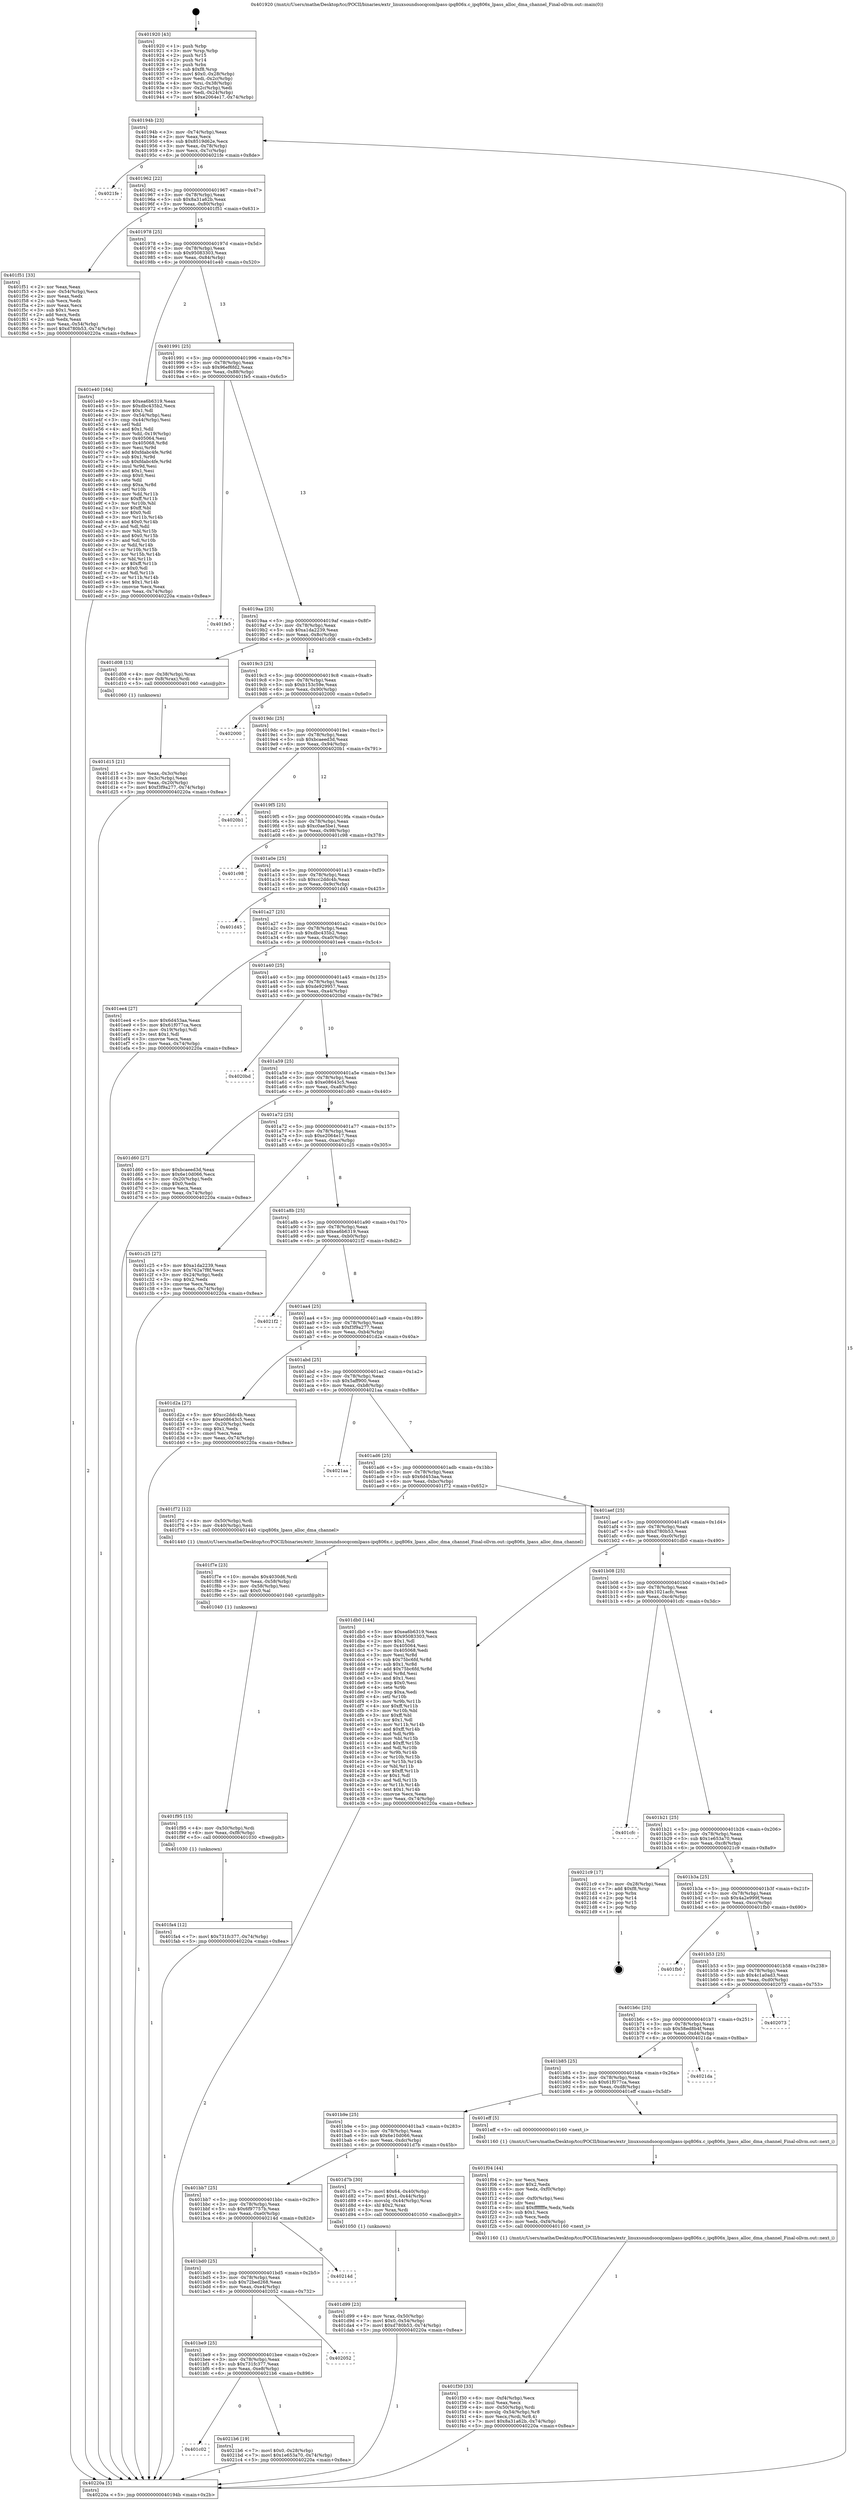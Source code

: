 digraph "0x401920" {
  label = "0x401920 (/mnt/c/Users/mathe/Desktop/tcc/POCII/binaries/extr_linuxsoundsocqcomlpass-ipq806x.c_ipq806x_lpass_alloc_dma_channel_Final-ollvm.out::main(0))"
  labelloc = "t"
  node[shape=record]

  Entry [label="",width=0.3,height=0.3,shape=circle,fillcolor=black,style=filled]
  "0x40194b" [label="{
     0x40194b [23]\l
     | [instrs]\l
     &nbsp;&nbsp;0x40194b \<+3\>: mov -0x74(%rbp),%eax\l
     &nbsp;&nbsp;0x40194e \<+2\>: mov %eax,%ecx\l
     &nbsp;&nbsp;0x401950 \<+6\>: sub $0x8519d62e,%ecx\l
     &nbsp;&nbsp;0x401956 \<+3\>: mov %eax,-0x78(%rbp)\l
     &nbsp;&nbsp;0x401959 \<+3\>: mov %ecx,-0x7c(%rbp)\l
     &nbsp;&nbsp;0x40195c \<+6\>: je 00000000004021fe \<main+0x8de\>\l
  }"]
  "0x4021fe" [label="{
     0x4021fe\l
  }", style=dashed]
  "0x401962" [label="{
     0x401962 [22]\l
     | [instrs]\l
     &nbsp;&nbsp;0x401962 \<+5\>: jmp 0000000000401967 \<main+0x47\>\l
     &nbsp;&nbsp;0x401967 \<+3\>: mov -0x78(%rbp),%eax\l
     &nbsp;&nbsp;0x40196a \<+5\>: sub $0x8a31a62b,%eax\l
     &nbsp;&nbsp;0x40196f \<+3\>: mov %eax,-0x80(%rbp)\l
     &nbsp;&nbsp;0x401972 \<+6\>: je 0000000000401f51 \<main+0x631\>\l
  }"]
  Exit [label="",width=0.3,height=0.3,shape=circle,fillcolor=black,style=filled,peripheries=2]
  "0x401f51" [label="{
     0x401f51 [33]\l
     | [instrs]\l
     &nbsp;&nbsp;0x401f51 \<+2\>: xor %eax,%eax\l
     &nbsp;&nbsp;0x401f53 \<+3\>: mov -0x54(%rbp),%ecx\l
     &nbsp;&nbsp;0x401f56 \<+2\>: mov %eax,%edx\l
     &nbsp;&nbsp;0x401f58 \<+2\>: sub %ecx,%edx\l
     &nbsp;&nbsp;0x401f5a \<+2\>: mov %eax,%ecx\l
     &nbsp;&nbsp;0x401f5c \<+3\>: sub $0x1,%ecx\l
     &nbsp;&nbsp;0x401f5f \<+2\>: add %ecx,%edx\l
     &nbsp;&nbsp;0x401f61 \<+2\>: sub %edx,%eax\l
     &nbsp;&nbsp;0x401f63 \<+3\>: mov %eax,-0x54(%rbp)\l
     &nbsp;&nbsp;0x401f66 \<+7\>: movl $0xd780b53,-0x74(%rbp)\l
     &nbsp;&nbsp;0x401f6d \<+5\>: jmp 000000000040220a \<main+0x8ea\>\l
  }"]
  "0x401978" [label="{
     0x401978 [25]\l
     | [instrs]\l
     &nbsp;&nbsp;0x401978 \<+5\>: jmp 000000000040197d \<main+0x5d\>\l
     &nbsp;&nbsp;0x40197d \<+3\>: mov -0x78(%rbp),%eax\l
     &nbsp;&nbsp;0x401980 \<+5\>: sub $0x95083303,%eax\l
     &nbsp;&nbsp;0x401985 \<+6\>: mov %eax,-0x84(%rbp)\l
     &nbsp;&nbsp;0x40198b \<+6\>: je 0000000000401e40 \<main+0x520\>\l
  }"]
  "0x401c02" [label="{
     0x401c02\l
  }", style=dashed]
  "0x401e40" [label="{
     0x401e40 [164]\l
     | [instrs]\l
     &nbsp;&nbsp;0x401e40 \<+5\>: mov $0xea6b6319,%eax\l
     &nbsp;&nbsp;0x401e45 \<+5\>: mov $0xdbc435b2,%ecx\l
     &nbsp;&nbsp;0x401e4a \<+2\>: mov $0x1,%dl\l
     &nbsp;&nbsp;0x401e4c \<+3\>: mov -0x54(%rbp),%esi\l
     &nbsp;&nbsp;0x401e4f \<+3\>: cmp -0x44(%rbp),%esi\l
     &nbsp;&nbsp;0x401e52 \<+4\>: setl %dil\l
     &nbsp;&nbsp;0x401e56 \<+4\>: and $0x1,%dil\l
     &nbsp;&nbsp;0x401e5a \<+4\>: mov %dil,-0x19(%rbp)\l
     &nbsp;&nbsp;0x401e5e \<+7\>: mov 0x405064,%esi\l
     &nbsp;&nbsp;0x401e65 \<+8\>: mov 0x405068,%r8d\l
     &nbsp;&nbsp;0x401e6d \<+3\>: mov %esi,%r9d\l
     &nbsp;&nbsp;0x401e70 \<+7\>: add $0xfdabc4fe,%r9d\l
     &nbsp;&nbsp;0x401e77 \<+4\>: sub $0x1,%r9d\l
     &nbsp;&nbsp;0x401e7b \<+7\>: sub $0xfdabc4fe,%r9d\l
     &nbsp;&nbsp;0x401e82 \<+4\>: imul %r9d,%esi\l
     &nbsp;&nbsp;0x401e86 \<+3\>: and $0x1,%esi\l
     &nbsp;&nbsp;0x401e89 \<+3\>: cmp $0x0,%esi\l
     &nbsp;&nbsp;0x401e8c \<+4\>: sete %dil\l
     &nbsp;&nbsp;0x401e90 \<+4\>: cmp $0xa,%r8d\l
     &nbsp;&nbsp;0x401e94 \<+4\>: setl %r10b\l
     &nbsp;&nbsp;0x401e98 \<+3\>: mov %dil,%r11b\l
     &nbsp;&nbsp;0x401e9b \<+4\>: xor $0xff,%r11b\l
     &nbsp;&nbsp;0x401e9f \<+3\>: mov %r10b,%bl\l
     &nbsp;&nbsp;0x401ea2 \<+3\>: xor $0xff,%bl\l
     &nbsp;&nbsp;0x401ea5 \<+3\>: xor $0x0,%dl\l
     &nbsp;&nbsp;0x401ea8 \<+3\>: mov %r11b,%r14b\l
     &nbsp;&nbsp;0x401eab \<+4\>: and $0x0,%r14b\l
     &nbsp;&nbsp;0x401eaf \<+3\>: and %dl,%dil\l
     &nbsp;&nbsp;0x401eb2 \<+3\>: mov %bl,%r15b\l
     &nbsp;&nbsp;0x401eb5 \<+4\>: and $0x0,%r15b\l
     &nbsp;&nbsp;0x401eb9 \<+3\>: and %dl,%r10b\l
     &nbsp;&nbsp;0x401ebc \<+3\>: or %dil,%r14b\l
     &nbsp;&nbsp;0x401ebf \<+3\>: or %r10b,%r15b\l
     &nbsp;&nbsp;0x401ec2 \<+3\>: xor %r15b,%r14b\l
     &nbsp;&nbsp;0x401ec5 \<+3\>: or %bl,%r11b\l
     &nbsp;&nbsp;0x401ec8 \<+4\>: xor $0xff,%r11b\l
     &nbsp;&nbsp;0x401ecc \<+3\>: or $0x0,%dl\l
     &nbsp;&nbsp;0x401ecf \<+3\>: and %dl,%r11b\l
     &nbsp;&nbsp;0x401ed2 \<+3\>: or %r11b,%r14b\l
     &nbsp;&nbsp;0x401ed5 \<+4\>: test $0x1,%r14b\l
     &nbsp;&nbsp;0x401ed9 \<+3\>: cmovne %ecx,%eax\l
     &nbsp;&nbsp;0x401edc \<+3\>: mov %eax,-0x74(%rbp)\l
     &nbsp;&nbsp;0x401edf \<+5\>: jmp 000000000040220a \<main+0x8ea\>\l
  }"]
  "0x401991" [label="{
     0x401991 [25]\l
     | [instrs]\l
     &nbsp;&nbsp;0x401991 \<+5\>: jmp 0000000000401996 \<main+0x76\>\l
     &nbsp;&nbsp;0x401996 \<+3\>: mov -0x78(%rbp),%eax\l
     &nbsp;&nbsp;0x401999 \<+5\>: sub $0x96ef6fd2,%eax\l
     &nbsp;&nbsp;0x40199e \<+6\>: mov %eax,-0x88(%rbp)\l
     &nbsp;&nbsp;0x4019a4 \<+6\>: je 0000000000401fe5 \<main+0x6c5\>\l
  }"]
  "0x4021b6" [label="{
     0x4021b6 [19]\l
     | [instrs]\l
     &nbsp;&nbsp;0x4021b6 \<+7\>: movl $0x0,-0x28(%rbp)\l
     &nbsp;&nbsp;0x4021bd \<+7\>: movl $0x1e653a70,-0x74(%rbp)\l
     &nbsp;&nbsp;0x4021c4 \<+5\>: jmp 000000000040220a \<main+0x8ea\>\l
  }"]
  "0x401fe5" [label="{
     0x401fe5\l
  }", style=dashed]
  "0x4019aa" [label="{
     0x4019aa [25]\l
     | [instrs]\l
     &nbsp;&nbsp;0x4019aa \<+5\>: jmp 00000000004019af \<main+0x8f\>\l
     &nbsp;&nbsp;0x4019af \<+3\>: mov -0x78(%rbp),%eax\l
     &nbsp;&nbsp;0x4019b2 \<+5\>: sub $0xa1da2239,%eax\l
     &nbsp;&nbsp;0x4019b7 \<+6\>: mov %eax,-0x8c(%rbp)\l
     &nbsp;&nbsp;0x4019bd \<+6\>: je 0000000000401d08 \<main+0x3e8\>\l
  }"]
  "0x401be9" [label="{
     0x401be9 [25]\l
     | [instrs]\l
     &nbsp;&nbsp;0x401be9 \<+5\>: jmp 0000000000401bee \<main+0x2ce\>\l
     &nbsp;&nbsp;0x401bee \<+3\>: mov -0x78(%rbp),%eax\l
     &nbsp;&nbsp;0x401bf1 \<+5\>: sub $0x731fc377,%eax\l
     &nbsp;&nbsp;0x401bf6 \<+6\>: mov %eax,-0xe8(%rbp)\l
     &nbsp;&nbsp;0x401bfc \<+6\>: je 00000000004021b6 \<main+0x896\>\l
  }"]
  "0x401d08" [label="{
     0x401d08 [13]\l
     | [instrs]\l
     &nbsp;&nbsp;0x401d08 \<+4\>: mov -0x38(%rbp),%rax\l
     &nbsp;&nbsp;0x401d0c \<+4\>: mov 0x8(%rax),%rdi\l
     &nbsp;&nbsp;0x401d10 \<+5\>: call 0000000000401060 \<atoi@plt\>\l
     | [calls]\l
     &nbsp;&nbsp;0x401060 \{1\} (unknown)\l
  }"]
  "0x4019c3" [label="{
     0x4019c3 [25]\l
     | [instrs]\l
     &nbsp;&nbsp;0x4019c3 \<+5\>: jmp 00000000004019c8 \<main+0xa8\>\l
     &nbsp;&nbsp;0x4019c8 \<+3\>: mov -0x78(%rbp),%eax\l
     &nbsp;&nbsp;0x4019cb \<+5\>: sub $0xb153c59e,%eax\l
     &nbsp;&nbsp;0x4019d0 \<+6\>: mov %eax,-0x90(%rbp)\l
     &nbsp;&nbsp;0x4019d6 \<+6\>: je 0000000000402000 \<main+0x6e0\>\l
  }"]
  "0x402052" [label="{
     0x402052\l
  }", style=dashed]
  "0x402000" [label="{
     0x402000\l
  }", style=dashed]
  "0x4019dc" [label="{
     0x4019dc [25]\l
     | [instrs]\l
     &nbsp;&nbsp;0x4019dc \<+5\>: jmp 00000000004019e1 \<main+0xc1\>\l
     &nbsp;&nbsp;0x4019e1 \<+3\>: mov -0x78(%rbp),%eax\l
     &nbsp;&nbsp;0x4019e4 \<+5\>: sub $0xbcaeed3d,%eax\l
     &nbsp;&nbsp;0x4019e9 \<+6\>: mov %eax,-0x94(%rbp)\l
     &nbsp;&nbsp;0x4019ef \<+6\>: je 00000000004020b1 \<main+0x791\>\l
  }"]
  "0x401bd0" [label="{
     0x401bd0 [25]\l
     | [instrs]\l
     &nbsp;&nbsp;0x401bd0 \<+5\>: jmp 0000000000401bd5 \<main+0x2b5\>\l
     &nbsp;&nbsp;0x401bd5 \<+3\>: mov -0x78(%rbp),%eax\l
     &nbsp;&nbsp;0x401bd8 \<+5\>: sub $0x72bed268,%eax\l
     &nbsp;&nbsp;0x401bdd \<+6\>: mov %eax,-0xe4(%rbp)\l
     &nbsp;&nbsp;0x401be3 \<+6\>: je 0000000000402052 \<main+0x732\>\l
  }"]
  "0x4020b1" [label="{
     0x4020b1\l
  }", style=dashed]
  "0x4019f5" [label="{
     0x4019f5 [25]\l
     | [instrs]\l
     &nbsp;&nbsp;0x4019f5 \<+5\>: jmp 00000000004019fa \<main+0xda\>\l
     &nbsp;&nbsp;0x4019fa \<+3\>: mov -0x78(%rbp),%eax\l
     &nbsp;&nbsp;0x4019fd \<+5\>: sub $0xc0ae5be1,%eax\l
     &nbsp;&nbsp;0x401a02 \<+6\>: mov %eax,-0x98(%rbp)\l
     &nbsp;&nbsp;0x401a08 \<+6\>: je 0000000000401c98 \<main+0x378\>\l
  }"]
  "0x40214d" [label="{
     0x40214d\l
  }", style=dashed]
  "0x401c98" [label="{
     0x401c98\l
  }", style=dashed]
  "0x401a0e" [label="{
     0x401a0e [25]\l
     | [instrs]\l
     &nbsp;&nbsp;0x401a0e \<+5\>: jmp 0000000000401a13 \<main+0xf3\>\l
     &nbsp;&nbsp;0x401a13 \<+3\>: mov -0x78(%rbp),%eax\l
     &nbsp;&nbsp;0x401a16 \<+5\>: sub $0xcc2ddc4b,%eax\l
     &nbsp;&nbsp;0x401a1b \<+6\>: mov %eax,-0x9c(%rbp)\l
     &nbsp;&nbsp;0x401a21 \<+6\>: je 0000000000401d45 \<main+0x425\>\l
  }"]
  "0x401fa4" [label="{
     0x401fa4 [12]\l
     | [instrs]\l
     &nbsp;&nbsp;0x401fa4 \<+7\>: movl $0x731fc377,-0x74(%rbp)\l
     &nbsp;&nbsp;0x401fab \<+5\>: jmp 000000000040220a \<main+0x8ea\>\l
  }"]
  "0x401d45" [label="{
     0x401d45\l
  }", style=dashed]
  "0x401a27" [label="{
     0x401a27 [25]\l
     | [instrs]\l
     &nbsp;&nbsp;0x401a27 \<+5\>: jmp 0000000000401a2c \<main+0x10c\>\l
     &nbsp;&nbsp;0x401a2c \<+3\>: mov -0x78(%rbp),%eax\l
     &nbsp;&nbsp;0x401a2f \<+5\>: sub $0xdbc435b2,%eax\l
     &nbsp;&nbsp;0x401a34 \<+6\>: mov %eax,-0xa0(%rbp)\l
     &nbsp;&nbsp;0x401a3a \<+6\>: je 0000000000401ee4 \<main+0x5c4\>\l
  }"]
  "0x401f95" [label="{
     0x401f95 [15]\l
     | [instrs]\l
     &nbsp;&nbsp;0x401f95 \<+4\>: mov -0x50(%rbp),%rdi\l
     &nbsp;&nbsp;0x401f99 \<+6\>: mov %eax,-0xf8(%rbp)\l
     &nbsp;&nbsp;0x401f9f \<+5\>: call 0000000000401030 \<free@plt\>\l
     | [calls]\l
     &nbsp;&nbsp;0x401030 \{1\} (unknown)\l
  }"]
  "0x401ee4" [label="{
     0x401ee4 [27]\l
     | [instrs]\l
     &nbsp;&nbsp;0x401ee4 \<+5\>: mov $0x6d453aa,%eax\l
     &nbsp;&nbsp;0x401ee9 \<+5\>: mov $0x61f077ca,%ecx\l
     &nbsp;&nbsp;0x401eee \<+3\>: mov -0x19(%rbp),%dl\l
     &nbsp;&nbsp;0x401ef1 \<+3\>: test $0x1,%dl\l
     &nbsp;&nbsp;0x401ef4 \<+3\>: cmovne %ecx,%eax\l
     &nbsp;&nbsp;0x401ef7 \<+3\>: mov %eax,-0x74(%rbp)\l
     &nbsp;&nbsp;0x401efa \<+5\>: jmp 000000000040220a \<main+0x8ea\>\l
  }"]
  "0x401a40" [label="{
     0x401a40 [25]\l
     | [instrs]\l
     &nbsp;&nbsp;0x401a40 \<+5\>: jmp 0000000000401a45 \<main+0x125\>\l
     &nbsp;&nbsp;0x401a45 \<+3\>: mov -0x78(%rbp),%eax\l
     &nbsp;&nbsp;0x401a48 \<+5\>: sub $0xde929957,%eax\l
     &nbsp;&nbsp;0x401a4d \<+6\>: mov %eax,-0xa4(%rbp)\l
     &nbsp;&nbsp;0x401a53 \<+6\>: je 00000000004020bd \<main+0x79d\>\l
  }"]
  "0x401f7e" [label="{
     0x401f7e [23]\l
     | [instrs]\l
     &nbsp;&nbsp;0x401f7e \<+10\>: movabs $0x4030d6,%rdi\l
     &nbsp;&nbsp;0x401f88 \<+3\>: mov %eax,-0x58(%rbp)\l
     &nbsp;&nbsp;0x401f8b \<+3\>: mov -0x58(%rbp),%esi\l
     &nbsp;&nbsp;0x401f8e \<+2\>: mov $0x0,%al\l
     &nbsp;&nbsp;0x401f90 \<+5\>: call 0000000000401040 \<printf@plt\>\l
     | [calls]\l
     &nbsp;&nbsp;0x401040 \{1\} (unknown)\l
  }"]
  "0x4020bd" [label="{
     0x4020bd\l
  }", style=dashed]
  "0x401a59" [label="{
     0x401a59 [25]\l
     | [instrs]\l
     &nbsp;&nbsp;0x401a59 \<+5\>: jmp 0000000000401a5e \<main+0x13e\>\l
     &nbsp;&nbsp;0x401a5e \<+3\>: mov -0x78(%rbp),%eax\l
     &nbsp;&nbsp;0x401a61 \<+5\>: sub $0xe08643c5,%eax\l
     &nbsp;&nbsp;0x401a66 \<+6\>: mov %eax,-0xa8(%rbp)\l
     &nbsp;&nbsp;0x401a6c \<+6\>: je 0000000000401d60 \<main+0x440\>\l
  }"]
  "0x401f30" [label="{
     0x401f30 [33]\l
     | [instrs]\l
     &nbsp;&nbsp;0x401f30 \<+6\>: mov -0xf4(%rbp),%ecx\l
     &nbsp;&nbsp;0x401f36 \<+3\>: imul %eax,%ecx\l
     &nbsp;&nbsp;0x401f39 \<+4\>: mov -0x50(%rbp),%rdi\l
     &nbsp;&nbsp;0x401f3d \<+4\>: movslq -0x54(%rbp),%r8\l
     &nbsp;&nbsp;0x401f41 \<+4\>: mov %ecx,(%rdi,%r8,4)\l
     &nbsp;&nbsp;0x401f45 \<+7\>: movl $0x8a31a62b,-0x74(%rbp)\l
     &nbsp;&nbsp;0x401f4c \<+5\>: jmp 000000000040220a \<main+0x8ea\>\l
  }"]
  "0x401d60" [label="{
     0x401d60 [27]\l
     | [instrs]\l
     &nbsp;&nbsp;0x401d60 \<+5\>: mov $0xbcaeed3d,%eax\l
     &nbsp;&nbsp;0x401d65 \<+5\>: mov $0x6e10d066,%ecx\l
     &nbsp;&nbsp;0x401d6a \<+3\>: mov -0x20(%rbp),%edx\l
     &nbsp;&nbsp;0x401d6d \<+3\>: cmp $0x0,%edx\l
     &nbsp;&nbsp;0x401d70 \<+3\>: cmove %ecx,%eax\l
     &nbsp;&nbsp;0x401d73 \<+3\>: mov %eax,-0x74(%rbp)\l
     &nbsp;&nbsp;0x401d76 \<+5\>: jmp 000000000040220a \<main+0x8ea\>\l
  }"]
  "0x401a72" [label="{
     0x401a72 [25]\l
     | [instrs]\l
     &nbsp;&nbsp;0x401a72 \<+5\>: jmp 0000000000401a77 \<main+0x157\>\l
     &nbsp;&nbsp;0x401a77 \<+3\>: mov -0x78(%rbp),%eax\l
     &nbsp;&nbsp;0x401a7a \<+5\>: sub $0xe2064e17,%eax\l
     &nbsp;&nbsp;0x401a7f \<+6\>: mov %eax,-0xac(%rbp)\l
     &nbsp;&nbsp;0x401a85 \<+6\>: je 0000000000401c25 \<main+0x305\>\l
  }"]
  "0x401f04" [label="{
     0x401f04 [44]\l
     | [instrs]\l
     &nbsp;&nbsp;0x401f04 \<+2\>: xor %ecx,%ecx\l
     &nbsp;&nbsp;0x401f06 \<+5\>: mov $0x2,%edx\l
     &nbsp;&nbsp;0x401f0b \<+6\>: mov %edx,-0xf0(%rbp)\l
     &nbsp;&nbsp;0x401f11 \<+1\>: cltd\l
     &nbsp;&nbsp;0x401f12 \<+6\>: mov -0xf0(%rbp),%esi\l
     &nbsp;&nbsp;0x401f18 \<+2\>: idiv %esi\l
     &nbsp;&nbsp;0x401f1a \<+6\>: imul $0xfffffffe,%edx,%edx\l
     &nbsp;&nbsp;0x401f20 \<+3\>: sub $0x1,%ecx\l
     &nbsp;&nbsp;0x401f23 \<+2\>: sub %ecx,%edx\l
     &nbsp;&nbsp;0x401f25 \<+6\>: mov %edx,-0xf4(%rbp)\l
     &nbsp;&nbsp;0x401f2b \<+5\>: call 0000000000401160 \<next_i\>\l
     | [calls]\l
     &nbsp;&nbsp;0x401160 \{1\} (/mnt/c/Users/mathe/Desktop/tcc/POCII/binaries/extr_linuxsoundsocqcomlpass-ipq806x.c_ipq806x_lpass_alloc_dma_channel_Final-ollvm.out::next_i)\l
  }"]
  "0x401c25" [label="{
     0x401c25 [27]\l
     | [instrs]\l
     &nbsp;&nbsp;0x401c25 \<+5\>: mov $0xa1da2239,%eax\l
     &nbsp;&nbsp;0x401c2a \<+5\>: mov $0x762a7f8f,%ecx\l
     &nbsp;&nbsp;0x401c2f \<+3\>: mov -0x24(%rbp),%edx\l
     &nbsp;&nbsp;0x401c32 \<+3\>: cmp $0x2,%edx\l
     &nbsp;&nbsp;0x401c35 \<+3\>: cmovne %ecx,%eax\l
     &nbsp;&nbsp;0x401c38 \<+3\>: mov %eax,-0x74(%rbp)\l
     &nbsp;&nbsp;0x401c3b \<+5\>: jmp 000000000040220a \<main+0x8ea\>\l
  }"]
  "0x401a8b" [label="{
     0x401a8b [25]\l
     | [instrs]\l
     &nbsp;&nbsp;0x401a8b \<+5\>: jmp 0000000000401a90 \<main+0x170\>\l
     &nbsp;&nbsp;0x401a90 \<+3\>: mov -0x78(%rbp),%eax\l
     &nbsp;&nbsp;0x401a93 \<+5\>: sub $0xea6b6319,%eax\l
     &nbsp;&nbsp;0x401a98 \<+6\>: mov %eax,-0xb0(%rbp)\l
     &nbsp;&nbsp;0x401a9e \<+6\>: je 00000000004021f2 \<main+0x8d2\>\l
  }"]
  "0x40220a" [label="{
     0x40220a [5]\l
     | [instrs]\l
     &nbsp;&nbsp;0x40220a \<+5\>: jmp 000000000040194b \<main+0x2b\>\l
  }"]
  "0x401920" [label="{
     0x401920 [43]\l
     | [instrs]\l
     &nbsp;&nbsp;0x401920 \<+1\>: push %rbp\l
     &nbsp;&nbsp;0x401921 \<+3\>: mov %rsp,%rbp\l
     &nbsp;&nbsp;0x401924 \<+2\>: push %r15\l
     &nbsp;&nbsp;0x401926 \<+2\>: push %r14\l
     &nbsp;&nbsp;0x401928 \<+1\>: push %rbx\l
     &nbsp;&nbsp;0x401929 \<+7\>: sub $0xf8,%rsp\l
     &nbsp;&nbsp;0x401930 \<+7\>: movl $0x0,-0x28(%rbp)\l
     &nbsp;&nbsp;0x401937 \<+3\>: mov %edi,-0x2c(%rbp)\l
     &nbsp;&nbsp;0x40193a \<+4\>: mov %rsi,-0x38(%rbp)\l
     &nbsp;&nbsp;0x40193e \<+3\>: mov -0x2c(%rbp),%edi\l
     &nbsp;&nbsp;0x401941 \<+3\>: mov %edi,-0x24(%rbp)\l
     &nbsp;&nbsp;0x401944 \<+7\>: movl $0xe2064e17,-0x74(%rbp)\l
  }"]
  "0x401d15" [label="{
     0x401d15 [21]\l
     | [instrs]\l
     &nbsp;&nbsp;0x401d15 \<+3\>: mov %eax,-0x3c(%rbp)\l
     &nbsp;&nbsp;0x401d18 \<+3\>: mov -0x3c(%rbp),%eax\l
     &nbsp;&nbsp;0x401d1b \<+3\>: mov %eax,-0x20(%rbp)\l
     &nbsp;&nbsp;0x401d1e \<+7\>: movl $0xf3f9a277,-0x74(%rbp)\l
     &nbsp;&nbsp;0x401d25 \<+5\>: jmp 000000000040220a \<main+0x8ea\>\l
  }"]
  "0x401d99" [label="{
     0x401d99 [23]\l
     | [instrs]\l
     &nbsp;&nbsp;0x401d99 \<+4\>: mov %rax,-0x50(%rbp)\l
     &nbsp;&nbsp;0x401d9d \<+7\>: movl $0x0,-0x54(%rbp)\l
     &nbsp;&nbsp;0x401da4 \<+7\>: movl $0xd780b53,-0x74(%rbp)\l
     &nbsp;&nbsp;0x401dab \<+5\>: jmp 000000000040220a \<main+0x8ea\>\l
  }"]
  "0x4021f2" [label="{
     0x4021f2\l
  }", style=dashed]
  "0x401aa4" [label="{
     0x401aa4 [25]\l
     | [instrs]\l
     &nbsp;&nbsp;0x401aa4 \<+5\>: jmp 0000000000401aa9 \<main+0x189\>\l
     &nbsp;&nbsp;0x401aa9 \<+3\>: mov -0x78(%rbp),%eax\l
     &nbsp;&nbsp;0x401aac \<+5\>: sub $0xf3f9a277,%eax\l
     &nbsp;&nbsp;0x401ab1 \<+6\>: mov %eax,-0xb4(%rbp)\l
     &nbsp;&nbsp;0x401ab7 \<+6\>: je 0000000000401d2a \<main+0x40a\>\l
  }"]
  "0x401bb7" [label="{
     0x401bb7 [25]\l
     | [instrs]\l
     &nbsp;&nbsp;0x401bb7 \<+5\>: jmp 0000000000401bbc \<main+0x29c\>\l
     &nbsp;&nbsp;0x401bbc \<+3\>: mov -0x78(%rbp),%eax\l
     &nbsp;&nbsp;0x401bbf \<+5\>: sub $0x6f97757b,%eax\l
     &nbsp;&nbsp;0x401bc4 \<+6\>: mov %eax,-0xe0(%rbp)\l
     &nbsp;&nbsp;0x401bca \<+6\>: je 000000000040214d \<main+0x82d\>\l
  }"]
  "0x401d2a" [label="{
     0x401d2a [27]\l
     | [instrs]\l
     &nbsp;&nbsp;0x401d2a \<+5\>: mov $0xcc2ddc4b,%eax\l
     &nbsp;&nbsp;0x401d2f \<+5\>: mov $0xe08643c5,%ecx\l
     &nbsp;&nbsp;0x401d34 \<+3\>: mov -0x20(%rbp),%edx\l
     &nbsp;&nbsp;0x401d37 \<+3\>: cmp $0x1,%edx\l
     &nbsp;&nbsp;0x401d3a \<+3\>: cmovl %ecx,%eax\l
     &nbsp;&nbsp;0x401d3d \<+3\>: mov %eax,-0x74(%rbp)\l
     &nbsp;&nbsp;0x401d40 \<+5\>: jmp 000000000040220a \<main+0x8ea\>\l
  }"]
  "0x401abd" [label="{
     0x401abd [25]\l
     | [instrs]\l
     &nbsp;&nbsp;0x401abd \<+5\>: jmp 0000000000401ac2 \<main+0x1a2\>\l
     &nbsp;&nbsp;0x401ac2 \<+3\>: mov -0x78(%rbp),%eax\l
     &nbsp;&nbsp;0x401ac5 \<+5\>: sub $0x5aff900,%eax\l
     &nbsp;&nbsp;0x401aca \<+6\>: mov %eax,-0xb8(%rbp)\l
     &nbsp;&nbsp;0x401ad0 \<+6\>: je 00000000004021aa \<main+0x88a\>\l
  }"]
  "0x401d7b" [label="{
     0x401d7b [30]\l
     | [instrs]\l
     &nbsp;&nbsp;0x401d7b \<+7\>: movl $0x64,-0x40(%rbp)\l
     &nbsp;&nbsp;0x401d82 \<+7\>: movl $0x1,-0x44(%rbp)\l
     &nbsp;&nbsp;0x401d89 \<+4\>: movslq -0x44(%rbp),%rax\l
     &nbsp;&nbsp;0x401d8d \<+4\>: shl $0x2,%rax\l
     &nbsp;&nbsp;0x401d91 \<+3\>: mov %rax,%rdi\l
     &nbsp;&nbsp;0x401d94 \<+5\>: call 0000000000401050 \<malloc@plt\>\l
     | [calls]\l
     &nbsp;&nbsp;0x401050 \{1\} (unknown)\l
  }"]
  "0x4021aa" [label="{
     0x4021aa\l
  }", style=dashed]
  "0x401ad6" [label="{
     0x401ad6 [25]\l
     | [instrs]\l
     &nbsp;&nbsp;0x401ad6 \<+5\>: jmp 0000000000401adb \<main+0x1bb\>\l
     &nbsp;&nbsp;0x401adb \<+3\>: mov -0x78(%rbp),%eax\l
     &nbsp;&nbsp;0x401ade \<+5\>: sub $0x6d453aa,%eax\l
     &nbsp;&nbsp;0x401ae3 \<+6\>: mov %eax,-0xbc(%rbp)\l
     &nbsp;&nbsp;0x401ae9 \<+6\>: je 0000000000401f72 \<main+0x652\>\l
  }"]
  "0x401b9e" [label="{
     0x401b9e [25]\l
     | [instrs]\l
     &nbsp;&nbsp;0x401b9e \<+5\>: jmp 0000000000401ba3 \<main+0x283\>\l
     &nbsp;&nbsp;0x401ba3 \<+3\>: mov -0x78(%rbp),%eax\l
     &nbsp;&nbsp;0x401ba6 \<+5\>: sub $0x6e10d066,%eax\l
     &nbsp;&nbsp;0x401bab \<+6\>: mov %eax,-0xdc(%rbp)\l
     &nbsp;&nbsp;0x401bb1 \<+6\>: je 0000000000401d7b \<main+0x45b\>\l
  }"]
  "0x401f72" [label="{
     0x401f72 [12]\l
     | [instrs]\l
     &nbsp;&nbsp;0x401f72 \<+4\>: mov -0x50(%rbp),%rdi\l
     &nbsp;&nbsp;0x401f76 \<+3\>: mov -0x40(%rbp),%esi\l
     &nbsp;&nbsp;0x401f79 \<+5\>: call 0000000000401440 \<ipq806x_lpass_alloc_dma_channel\>\l
     | [calls]\l
     &nbsp;&nbsp;0x401440 \{1\} (/mnt/c/Users/mathe/Desktop/tcc/POCII/binaries/extr_linuxsoundsocqcomlpass-ipq806x.c_ipq806x_lpass_alloc_dma_channel_Final-ollvm.out::ipq806x_lpass_alloc_dma_channel)\l
  }"]
  "0x401aef" [label="{
     0x401aef [25]\l
     | [instrs]\l
     &nbsp;&nbsp;0x401aef \<+5\>: jmp 0000000000401af4 \<main+0x1d4\>\l
     &nbsp;&nbsp;0x401af4 \<+3\>: mov -0x78(%rbp),%eax\l
     &nbsp;&nbsp;0x401af7 \<+5\>: sub $0xd780b53,%eax\l
     &nbsp;&nbsp;0x401afc \<+6\>: mov %eax,-0xc0(%rbp)\l
     &nbsp;&nbsp;0x401b02 \<+6\>: je 0000000000401db0 \<main+0x490\>\l
  }"]
  "0x401eff" [label="{
     0x401eff [5]\l
     | [instrs]\l
     &nbsp;&nbsp;0x401eff \<+5\>: call 0000000000401160 \<next_i\>\l
     | [calls]\l
     &nbsp;&nbsp;0x401160 \{1\} (/mnt/c/Users/mathe/Desktop/tcc/POCII/binaries/extr_linuxsoundsocqcomlpass-ipq806x.c_ipq806x_lpass_alloc_dma_channel_Final-ollvm.out::next_i)\l
  }"]
  "0x401db0" [label="{
     0x401db0 [144]\l
     | [instrs]\l
     &nbsp;&nbsp;0x401db0 \<+5\>: mov $0xea6b6319,%eax\l
     &nbsp;&nbsp;0x401db5 \<+5\>: mov $0x95083303,%ecx\l
     &nbsp;&nbsp;0x401dba \<+2\>: mov $0x1,%dl\l
     &nbsp;&nbsp;0x401dbc \<+7\>: mov 0x405064,%esi\l
     &nbsp;&nbsp;0x401dc3 \<+7\>: mov 0x405068,%edi\l
     &nbsp;&nbsp;0x401dca \<+3\>: mov %esi,%r8d\l
     &nbsp;&nbsp;0x401dcd \<+7\>: sub $0x75bc6fd,%r8d\l
     &nbsp;&nbsp;0x401dd4 \<+4\>: sub $0x1,%r8d\l
     &nbsp;&nbsp;0x401dd8 \<+7\>: add $0x75bc6fd,%r8d\l
     &nbsp;&nbsp;0x401ddf \<+4\>: imul %r8d,%esi\l
     &nbsp;&nbsp;0x401de3 \<+3\>: and $0x1,%esi\l
     &nbsp;&nbsp;0x401de6 \<+3\>: cmp $0x0,%esi\l
     &nbsp;&nbsp;0x401de9 \<+4\>: sete %r9b\l
     &nbsp;&nbsp;0x401ded \<+3\>: cmp $0xa,%edi\l
     &nbsp;&nbsp;0x401df0 \<+4\>: setl %r10b\l
     &nbsp;&nbsp;0x401df4 \<+3\>: mov %r9b,%r11b\l
     &nbsp;&nbsp;0x401df7 \<+4\>: xor $0xff,%r11b\l
     &nbsp;&nbsp;0x401dfb \<+3\>: mov %r10b,%bl\l
     &nbsp;&nbsp;0x401dfe \<+3\>: xor $0xff,%bl\l
     &nbsp;&nbsp;0x401e01 \<+3\>: xor $0x1,%dl\l
     &nbsp;&nbsp;0x401e04 \<+3\>: mov %r11b,%r14b\l
     &nbsp;&nbsp;0x401e07 \<+4\>: and $0xff,%r14b\l
     &nbsp;&nbsp;0x401e0b \<+3\>: and %dl,%r9b\l
     &nbsp;&nbsp;0x401e0e \<+3\>: mov %bl,%r15b\l
     &nbsp;&nbsp;0x401e11 \<+4\>: and $0xff,%r15b\l
     &nbsp;&nbsp;0x401e15 \<+3\>: and %dl,%r10b\l
     &nbsp;&nbsp;0x401e18 \<+3\>: or %r9b,%r14b\l
     &nbsp;&nbsp;0x401e1b \<+3\>: or %r10b,%r15b\l
     &nbsp;&nbsp;0x401e1e \<+3\>: xor %r15b,%r14b\l
     &nbsp;&nbsp;0x401e21 \<+3\>: or %bl,%r11b\l
     &nbsp;&nbsp;0x401e24 \<+4\>: xor $0xff,%r11b\l
     &nbsp;&nbsp;0x401e28 \<+3\>: or $0x1,%dl\l
     &nbsp;&nbsp;0x401e2b \<+3\>: and %dl,%r11b\l
     &nbsp;&nbsp;0x401e2e \<+3\>: or %r11b,%r14b\l
     &nbsp;&nbsp;0x401e31 \<+4\>: test $0x1,%r14b\l
     &nbsp;&nbsp;0x401e35 \<+3\>: cmovne %ecx,%eax\l
     &nbsp;&nbsp;0x401e38 \<+3\>: mov %eax,-0x74(%rbp)\l
     &nbsp;&nbsp;0x401e3b \<+5\>: jmp 000000000040220a \<main+0x8ea\>\l
  }"]
  "0x401b08" [label="{
     0x401b08 [25]\l
     | [instrs]\l
     &nbsp;&nbsp;0x401b08 \<+5\>: jmp 0000000000401b0d \<main+0x1ed\>\l
     &nbsp;&nbsp;0x401b0d \<+3\>: mov -0x78(%rbp),%eax\l
     &nbsp;&nbsp;0x401b10 \<+5\>: sub $0x1021acfc,%eax\l
     &nbsp;&nbsp;0x401b15 \<+6\>: mov %eax,-0xc4(%rbp)\l
     &nbsp;&nbsp;0x401b1b \<+6\>: je 0000000000401cfc \<main+0x3dc\>\l
  }"]
  "0x401b85" [label="{
     0x401b85 [25]\l
     | [instrs]\l
     &nbsp;&nbsp;0x401b85 \<+5\>: jmp 0000000000401b8a \<main+0x26a\>\l
     &nbsp;&nbsp;0x401b8a \<+3\>: mov -0x78(%rbp),%eax\l
     &nbsp;&nbsp;0x401b8d \<+5\>: sub $0x61f077ca,%eax\l
     &nbsp;&nbsp;0x401b92 \<+6\>: mov %eax,-0xd8(%rbp)\l
     &nbsp;&nbsp;0x401b98 \<+6\>: je 0000000000401eff \<main+0x5df\>\l
  }"]
  "0x401cfc" [label="{
     0x401cfc\l
  }", style=dashed]
  "0x401b21" [label="{
     0x401b21 [25]\l
     | [instrs]\l
     &nbsp;&nbsp;0x401b21 \<+5\>: jmp 0000000000401b26 \<main+0x206\>\l
     &nbsp;&nbsp;0x401b26 \<+3\>: mov -0x78(%rbp),%eax\l
     &nbsp;&nbsp;0x401b29 \<+5\>: sub $0x1e653a70,%eax\l
     &nbsp;&nbsp;0x401b2e \<+6\>: mov %eax,-0xc8(%rbp)\l
     &nbsp;&nbsp;0x401b34 \<+6\>: je 00000000004021c9 \<main+0x8a9\>\l
  }"]
  "0x4021da" [label="{
     0x4021da\l
  }", style=dashed]
  "0x4021c9" [label="{
     0x4021c9 [17]\l
     | [instrs]\l
     &nbsp;&nbsp;0x4021c9 \<+3\>: mov -0x28(%rbp),%eax\l
     &nbsp;&nbsp;0x4021cc \<+7\>: add $0xf8,%rsp\l
     &nbsp;&nbsp;0x4021d3 \<+1\>: pop %rbx\l
     &nbsp;&nbsp;0x4021d4 \<+2\>: pop %r14\l
     &nbsp;&nbsp;0x4021d6 \<+2\>: pop %r15\l
     &nbsp;&nbsp;0x4021d8 \<+1\>: pop %rbp\l
     &nbsp;&nbsp;0x4021d9 \<+1\>: ret\l
  }"]
  "0x401b3a" [label="{
     0x401b3a [25]\l
     | [instrs]\l
     &nbsp;&nbsp;0x401b3a \<+5\>: jmp 0000000000401b3f \<main+0x21f\>\l
     &nbsp;&nbsp;0x401b3f \<+3\>: mov -0x78(%rbp),%eax\l
     &nbsp;&nbsp;0x401b42 \<+5\>: sub $0x4a2e999f,%eax\l
     &nbsp;&nbsp;0x401b47 \<+6\>: mov %eax,-0xcc(%rbp)\l
     &nbsp;&nbsp;0x401b4d \<+6\>: je 0000000000401fb0 \<main+0x690\>\l
  }"]
  "0x401b6c" [label="{
     0x401b6c [25]\l
     | [instrs]\l
     &nbsp;&nbsp;0x401b6c \<+5\>: jmp 0000000000401b71 \<main+0x251\>\l
     &nbsp;&nbsp;0x401b71 \<+3\>: mov -0x78(%rbp),%eax\l
     &nbsp;&nbsp;0x401b74 \<+5\>: sub $0x58ed8b4f,%eax\l
     &nbsp;&nbsp;0x401b79 \<+6\>: mov %eax,-0xd4(%rbp)\l
     &nbsp;&nbsp;0x401b7f \<+6\>: je 00000000004021da \<main+0x8ba\>\l
  }"]
  "0x401fb0" [label="{
     0x401fb0\l
  }", style=dashed]
  "0x401b53" [label="{
     0x401b53 [25]\l
     | [instrs]\l
     &nbsp;&nbsp;0x401b53 \<+5\>: jmp 0000000000401b58 \<main+0x238\>\l
     &nbsp;&nbsp;0x401b58 \<+3\>: mov -0x78(%rbp),%eax\l
     &nbsp;&nbsp;0x401b5b \<+5\>: sub $0x4c1a0ad3,%eax\l
     &nbsp;&nbsp;0x401b60 \<+6\>: mov %eax,-0xd0(%rbp)\l
     &nbsp;&nbsp;0x401b66 \<+6\>: je 0000000000402073 \<main+0x753\>\l
  }"]
  "0x402073" [label="{
     0x402073\l
  }", style=dashed]
  Entry -> "0x401920" [label=" 1"]
  "0x40194b" -> "0x4021fe" [label=" 0"]
  "0x40194b" -> "0x401962" [label=" 16"]
  "0x4021c9" -> Exit [label=" 1"]
  "0x401962" -> "0x401f51" [label=" 1"]
  "0x401962" -> "0x401978" [label=" 15"]
  "0x4021b6" -> "0x40220a" [label=" 1"]
  "0x401978" -> "0x401e40" [label=" 2"]
  "0x401978" -> "0x401991" [label=" 13"]
  "0x401be9" -> "0x401c02" [label=" 0"]
  "0x401991" -> "0x401fe5" [label=" 0"]
  "0x401991" -> "0x4019aa" [label=" 13"]
  "0x401be9" -> "0x4021b6" [label=" 1"]
  "0x4019aa" -> "0x401d08" [label=" 1"]
  "0x4019aa" -> "0x4019c3" [label=" 12"]
  "0x401bd0" -> "0x401be9" [label=" 1"]
  "0x4019c3" -> "0x402000" [label=" 0"]
  "0x4019c3" -> "0x4019dc" [label=" 12"]
  "0x401bd0" -> "0x402052" [label=" 0"]
  "0x4019dc" -> "0x4020b1" [label=" 0"]
  "0x4019dc" -> "0x4019f5" [label=" 12"]
  "0x401bb7" -> "0x401bd0" [label=" 1"]
  "0x4019f5" -> "0x401c98" [label=" 0"]
  "0x4019f5" -> "0x401a0e" [label=" 12"]
  "0x401bb7" -> "0x40214d" [label=" 0"]
  "0x401a0e" -> "0x401d45" [label=" 0"]
  "0x401a0e" -> "0x401a27" [label=" 12"]
  "0x401fa4" -> "0x40220a" [label=" 1"]
  "0x401a27" -> "0x401ee4" [label=" 2"]
  "0x401a27" -> "0x401a40" [label=" 10"]
  "0x401f95" -> "0x401fa4" [label=" 1"]
  "0x401a40" -> "0x4020bd" [label=" 0"]
  "0x401a40" -> "0x401a59" [label=" 10"]
  "0x401f7e" -> "0x401f95" [label=" 1"]
  "0x401a59" -> "0x401d60" [label=" 1"]
  "0x401a59" -> "0x401a72" [label=" 9"]
  "0x401f72" -> "0x401f7e" [label=" 1"]
  "0x401a72" -> "0x401c25" [label=" 1"]
  "0x401a72" -> "0x401a8b" [label=" 8"]
  "0x401c25" -> "0x40220a" [label=" 1"]
  "0x401920" -> "0x40194b" [label=" 1"]
  "0x40220a" -> "0x40194b" [label=" 15"]
  "0x401d08" -> "0x401d15" [label=" 1"]
  "0x401d15" -> "0x40220a" [label=" 1"]
  "0x401f51" -> "0x40220a" [label=" 1"]
  "0x401a8b" -> "0x4021f2" [label=" 0"]
  "0x401a8b" -> "0x401aa4" [label=" 8"]
  "0x401f30" -> "0x40220a" [label=" 1"]
  "0x401aa4" -> "0x401d2a" [label=" 1"]
  "0x401aa4" -> "0x401abd" [label=" 7"]
  "0x401d2a" -> "0x40220a" [label=" 1"]
  "0x401d60" -> "0x40220a" [label=" 1"]
  "0x401f04" -> "0x401f30" [label=" 1"]
  "0x401abd" -> "0x4021aa" [label=" 0"]
  "0x401abd" -> "0x401ad6" [label=" 7"]
  "0x401eff" -> "0x401f04" [label=" 1"]
  "0x401ad6" -> "0x401f72" [label=" 1"]
  "0x401ad6" -> "0x401aef" [label=" 6"]
  "0x401e40" -> "0x40220a" [label=" 2"]
  "0x401aef" -> "0x401db0" [label=" 2"]
  "0x401aef" -> "0x401b08" [label=" 4"]
  "0x401db0" -> "0x40220a" [label=" 2"]
  "0x401b08" -> "0x401cfc" [label=" 0"]
  "0x401b08" -> "0x401b21" [label=" 4"]
  "0x401d7b" -> "0x401d99" [label=" 1"]
  "0x401b21" -> "0x4021c9" [label=" 1"]
  "0x401b21" -> "0x401b3a" [label=" 3"]
  "0x401b9e" -> "0x401bb7" [label=" 1"]
  "0x401b3a" -> "0x401fb0" [label=" 0"]
  "0x401b3a" -> "0x401b53" [label=" 3"]
  "0x401ee4" -> "0x40220a" [label=" 2"]
  "0x401b53" -> "0x402073" [label=" 0"]
  "0x401b53" -> "0x401b6c" [label=" 3"]
  "0x401b9e" -> "0x401d7b" [label=" 1"]
  "0x401b6c" -> "0x4021da" [label=" 0"]
  "0x401b6c" -> "0x401b85" [label=" 3"]
  "0x401d99" -> "0x40220a" [label=" 1"]
  "0x401b85" -> "0x401eff" [label=" 1"]
  "0x401b85" -> "0x401b9e" [label=" 2"]
}
